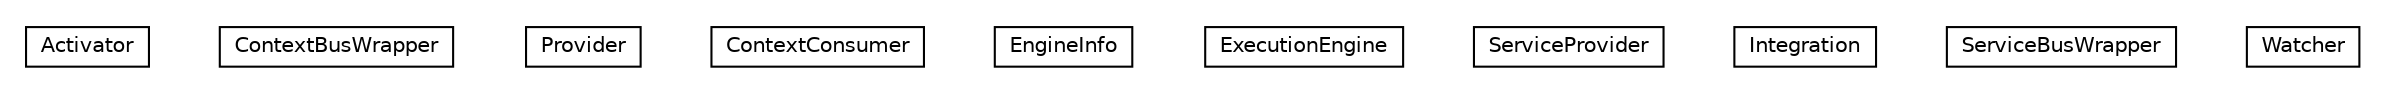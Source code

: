#!/usr/local/bin/dot
#
# Class diagram 
# Generated by UMLGraph version R5_6-24-gf6e263 (http://www.umlgraph.org/)
#

digraph G {
	edge [fontname="Helvetica",fontsize=10,labelfontname="Helvetica",labelfontsize=10];
	node [fontname="Helvetica",fontsize=10,shape=plaintext];
	nodesep=0.25;
	ranksep=0.5;
	// org.universAAL.service.orchestrator.Activator
	c1046173 [label=<<table title="org.universAAL.service.orchestrator.Activator" border="0" cellborder="1" cellspacing="0" cellpadding="2" port="p" href="./Activator.html">
		<tr><td><table border="0" cellspacing="0" cellpadding="1">
<tr><td align="center" balign="center"> Activator </td></tr>
		</table></td></tr>
		</table>>, URL="./Activator.html", fontname="Helvetica", fontcolor="black", fontsize=10.0];
	// org.universAAL.service.orchestrator.ContextBusWrapper
	c1046174 [label=<<table title="org.universAAL.service.orchestrator.ContextBusWrapper" border="0" cellborder="1" cellspacing="0" cellpadding="2" port="p" href="./ContextBusWrapper.html">
		<tr><td><table border="0" cellspacing="0" cellpadding="1">
<tr><td align="center" balign="center"> ContextBusWrapper </td></tr>
		</table></td></tr>
		</table>>, URL="./ContextBusWrapper.html", fontname="Helvetica", fontcolor="black", fontsize=10.0];
	// org.universAAL.service.orchestrator.Provider
	c1046175 [label=<<table title="org.universAAL.service.orchestrator.Provider" border="0" cellborder="1" cellspacing="0" cellpadding="2" port="p" href="./Provider.html">
		<tr><td><table border="0" cellspacing="0" cellpadding="1">
<tr><td align="center" balign="center"> Provider </td></tr>
		</table></td></tr>
		</table>>, URL="./Provider.html", fontname="Helvetica", fontcolor="black", fontsize=10.0];
	// org.universAAL.service.orchestrator.ContextConsumer
	c1046176 [label=<<table title="org.universAAL.service.orchestrator.ContextConsumer" border="0" cellborder="1" cellspacing="0" cellpadding="2" port="p" href="./ContextConsumer.html">
		<tr><td><table border="0" cellspacing="0" cellpadding="1">
<tr><td align="center" balign="center"> ContextConsumer </td></tr>
		</table></td></tr>
		</table>>, URL="./ContextConsumer.html", fontname="Helvetica", fontcolor="black", fontsize=10.0];
	// org.universAAL.service.orchestrator.EngineInfo
	c1046177 [label=<<table title="org.universAAL.service.orchestrator.EngineInfo" border="0" cellborder="1" cellspacing="0" cellpadding="2" port="p" href="./EngineInfo.html">
		<tr><td><table border="0" cellspacing="0" cellpadding="1">
<tr><td align="center" balign="center"> EngineInfo </td></tr>
		</table></td></tr>
		</table>>, URL="./EngineInfo.html", fontname="Helvetica", fontcolor="black", fontsize=10.0];
	// org.universAAL.service.orchestrator.ExecutionEngine
	c1046178 [label=<<table title="org.universAAL.service.orchestrator.ExecutionEngine" border="0" cellborder="1" cellspacing="0" cellpadding="2" port="p" href="./ExecutionEngine.html">
		<tr><td><table border="0" cellspacing="0" cellpadding="1">
<tr><td align="center" balign="center"> ExecutionEngine </td></tr>
		</table></td></tr>
		</table>>, URL="./ExecutionEngine.html", fontname="Helvetica", fontcolor="black", fontsize=10.0];
	// org.universAAL.service.orchestrator.ServiceProvider
	c1046179 [label=<<table title="org.universAAL.service.orchestrator.ServiceProvider" border="0" cellborder="1" cellspacing="0" cellpadding="2" port="p" href="./ServiceProvider.html">
		<tr><td><table border="0" cellspacing="0" cellpadding="1">
<tr><td align="center" balign="center"> ServiceProvider </td></tr>
		</table></td></tr>
		</table>>, URL="./ServiceProvider.html", fontname="Helvetica", fontcolor="black", fontsize=10.0];
	// org.universAAL.service.orchestrator.Integration
	c1046180 [label=<<table title="org.universAAL.service.orchestrator.Integration" border="0" cellborder="1" cellspacing="0" cellpadding="2" port="p" href="./Integration.html">
		<tr><td><table border="0" cellspacing="0" cellpadding="1">
<tr><td align="center" balign="center"> Integration </td></tr>
		</table></td></tr>
		</table>>, URL="./Integration.html", fontname="Helvetica", fontcolor="black", fontsize=10.0];
	// org.universAAL.service.orchestrator.ServiceBusWrapper
	c1046181 [label=<<table title="org.universAAL.service.orchestrator.ServiceBusWrapper" border="0" cellborder="1" cellspacing="0" cellpadding="2" port="p" href="./ServiceBusWrapper.html">
		<tr><td><table border="0" cellspacing="0" cellpadding="1">
<tr><td align="center" balign="center"> ServiceBusWrapper </td></tr>
		</table></td></tr>
		</table>>, URL="./ServiceBusWrapper.html", fontname="Helvetica", fontcolor="black", fontsize=10.0];
	// org.universAAL.service.orchestrator.Watcher
	c1046182 [label=<<table title="org.universAAL.service.orchestrator.Watcher" border="0" cellborder="1" cellspacing="0" cellpadding="2" port="p" href="./Watcher.html">
		<tr><td><table border="0" cellspacing="0" cellpadding="1">
<tr><td align="center" balign="center"> Watcher </td></tr>
		</table></td></tr>
		</table>>, URL="./Watcher.html", fontname="Helvetica", fontcolor="black", fontsize=10.0];
}

